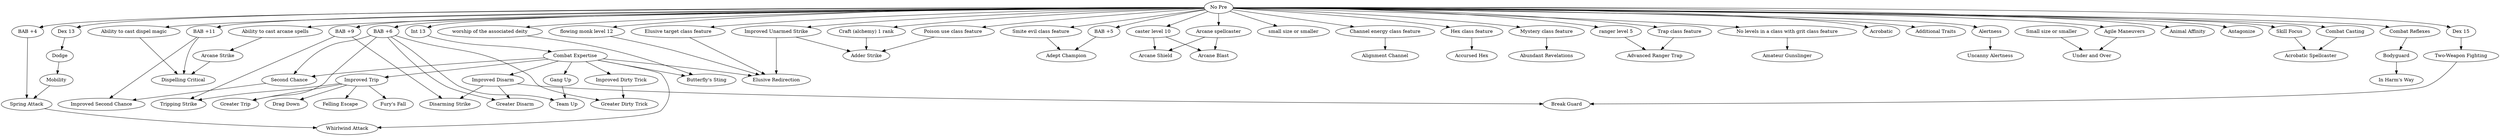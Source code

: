 digraph pathfinder {
"No Pre" -> "Dex 13"
"No Pre" -> "Dex 15"
"No Pre" -> "Int 13"
"No Pre" -> "BAB +4"
"No Pre" -> "BAB +5"
"No Pre" -> "BAB +6"
"No Pre" -> "BAB +9"
"No Pre" -> "BAB +11"
"No Pre" -> "Ability to cast arcane spells"
"No Pre" -> "Ability to cast dispel magic"
"No Pre" -> "Arcane spellcaster"
"No Pre" -> "small size or smaller"
"No Pre" -> "worship of the associated deity"
"No Pre" -> "Channel energy class feature"
"No Pre" -> "Elusive target class feature"
"No Pre" -> "Hex class feature"
"No Pre" -> "Mystery class feature"
"No Pre" -> "Poison use class feature"
"No Pre" -> "Smite evil class feature"
"No Pre" -> "Trap class feature"
"No Pre" -> "No levels in a class with grit class feature"
"No Pre" -> "caster level 10"
"No Pre" -> "flowing monk level 12"
"No Pre" -> "ranger level 5"
"No Pre" -> "Craft (alchemy) 1 rank"
"No Pre" -> "Acrobatic"
"No Pre" -> "Additional Traits"
"No Pre" -> "Agile Maneuvers"
"No Pre" -> "Alertness"
"No Pre" -> "Animal Affinity"
"No Pre" -> "Antagonize"
"No Pre" -> "Combat Casting"
"No Pre" -> "Combat Reflexes"
"No Pre" -> "Improved Unarmed Strike"
"No Pre" -> "Skill Focus"
// Level 1
"Dex 13" -> "Dodge"
"Dex 15" -> "Two-Weapon Fighting"
"Int 13" -> "Combat Expertise"
"BAB +4" -> "Spring Attack"
"BAB +5" -> "Adept Champion"
"BAB +6" -> "Greater Trip"
"BAB +6" -> "Greater Disarm"
"BAB +6" -> "Greater Dirty Trick"
"BAB +6" -> "Team Up"
"BAB +6" -> "Second Chance"
"BAB +9" -> "Tripping Strike"
"BAB +9" -> "Disarming Strike"
"BAB +11" -> "Improved Second Chance"
"BAB +11" -> "Dispelling Critical"
"Ability to cast arcane spells" -> "Arcane Strike"
"Ability to cast dispel magic" -> "Dispelling Critical"
"Arcane spellcaster" -> "Arcane Blast"
"Arcane spellcaster" -> "Arcane Shield"
"Small size or smaller" -> "Under and Over"
"worship of the associated deity" -> "Butterfly's Sting"
"Channel energy class feature" -> "Alignment Channel"
"Elusive target class feature" -> "Elusive Redirection"
"Hex class feature" -> "Accursed Hex"
"Mystery class feature" -> "Abundant Revelations"
"Poison use class feature" -> "Adder Strike"
"Smite evil class feature" -> "Adept Champion"
"Trap class feature" -> "Advanced Ranger Trap"
"No levels in a class with grit class feature" -> "Amateur Gunslinger"
"caster level 10" -> "Arcane Blast"
"caster level 10" -> "Arcane Shield"
"flowing monk level 12" -> "Elusive Redirection"
"ranger level 5" -> "Advanced Ranger Trap"
"Craft (alchemy) 1 rank" -> "Adder Strike"
"Acrobatic"
"Additional Traits"
"Agile Maneuvers" -> "Under and Over"
"Alertness" -> "Uncanny Alertness"
"Animal Affinity"
"Antagonize"
"Combat Casting" -> "Acrobatic Spellcaster"
"Combat Reflexes" -> "Bodyguard"
"Improved Unarmed Strike" -> "Elusive Redirection"
"Improved Unarmed Strike" -> "Adder Strike"
"Skill Focus" -> "Acrobatic Spellcaster"
{rank=same; "Dex 13" "Dex 15" "Int 13" "BAB +4" "BAB +5" "BAB +6" "BAB +9" "BAB +11" "Ability to cast arcane spells" "Ability to cast dispel magic" "Arcane spellcaster" "Small size or smaller" "worship of the associated deity" "Channel energy class feature" "Elusive target class feature" "Hex class feature" "Mystery class feature" "Poison use class feature" "Smite evil class feature" "Trap class feature" "No levels in a class with grit class feature" "caster level 10" "flowing monk level 12" "ranger level 5" "Craft (alchemy) 1 rank" "Acrobatic" "Additional Traits" "Agile Maneuvers" "Alertness" "Animal Affinity" "Antagonize" "Combat Casting" "Combat Reflexes" "Improved Unarmed Strike" "Skill Focus"}
// "Level 2
"Dodge" -> "Mobility"
"Two-Weapon Fighting" -> "Break Guard"
"Combat Expertise" -> "Butterfly's Sting"
"Combat Expertise" -> "Elusive Redirection"
"Combat Expertise" -> "Improved Trip"
"Combat Expertise" -> "Improved Disarm"
"Combat Expertise" -> "Improved Dirty Trick"
"Combat Expertise" -> "Gang Up"
"Combat Expertise" -> "Second Chance"
"Combat Expertise" -> "Whirlwind Attack"
"Adept Champion"
"Advanced Ranger Trap"
"Alignment Channel"
"Amateur Gunslinger"
"Arcane Strike" -> "Dispelling Critical"
"Arcane Blast"
"Arcane Shield"
"Accursed Hex"
"Abundant Revelations"
"Adder Strike"
"Under and Over"
"Uncanny Alertness"
"Acrobatic Spellcaster"
"Bodyguard" -> "In Harm's Way"
{rank=same "Dodge" "Two-Weapon Fighting" "Combat Expertise" "Adept Champion" "Advanced Ranger Trap" "Alignment Channel" "Amateur Gunslinger" "Arcane Strike" "Arcane Blast" "Arcane Shield" "Accursed Hex" "Abundant Revelations" "Adder Strike" "Under and Over" "Uncanny Alertness" "Acrobatic Spellcaster" "Bodyguard"}
// Level 3
"Mobility" -> "Spring Attack"
"Butterfly's Sting"
"Elusive Redirection"
"Improved Trip" -> "Drag Down"
"Improved Trip" -> "Felling Escape"
"Improved Trip" -> "Fury's Fall"
"Improved Trip" -> "Greater Trip"
"Improved Trip" -> "Tripping Strike"
"Improved Disarm" -> "Greater Disarm"
"Improved Disarm" -> "Disarming Strike"
"Improved Disarm" -> "Break Guard"
"Improved Dirty Trick" -> "Greater Dirty Trick"
"Gang Up" -> "Team Up"
"Second Chance" -> "Improved Second Chance"
"Dispelling Critical"
{rank=same "Mobility" "Butterfly's Sting" "Elusive Redirection" "Improved Trip" "Improved Disarm" "Improved Dirty Trick" "Gang Up" "Second Chance" "Dispelling Critical"}
// Level 4
"Spring Attack" -> "Whirlwind Attack"
"Drag Down"
"Felling Escape"
"Fury's Fall"
"Greater Trip"
"Tripping Strike"
"Greater Disarm"
"Disarming Strike"
"Break Guard"
"Greater Dirty Trick"
"Team Up"
"Improved Second Chance"
{rank=same "Spring Attack" "Drag Down" "Felling Escape" "Fury's Fall" "Greater Trip" "Tripping Strike" "Greater Disarm" "Disarming Strike" "Break Guard" "Greater Dirty Trick" "Team Up" "Improved Second Chance"}
// Level 5
"Whirlwind Attack"
{rank=same "Whirlwind Attack"}
}

